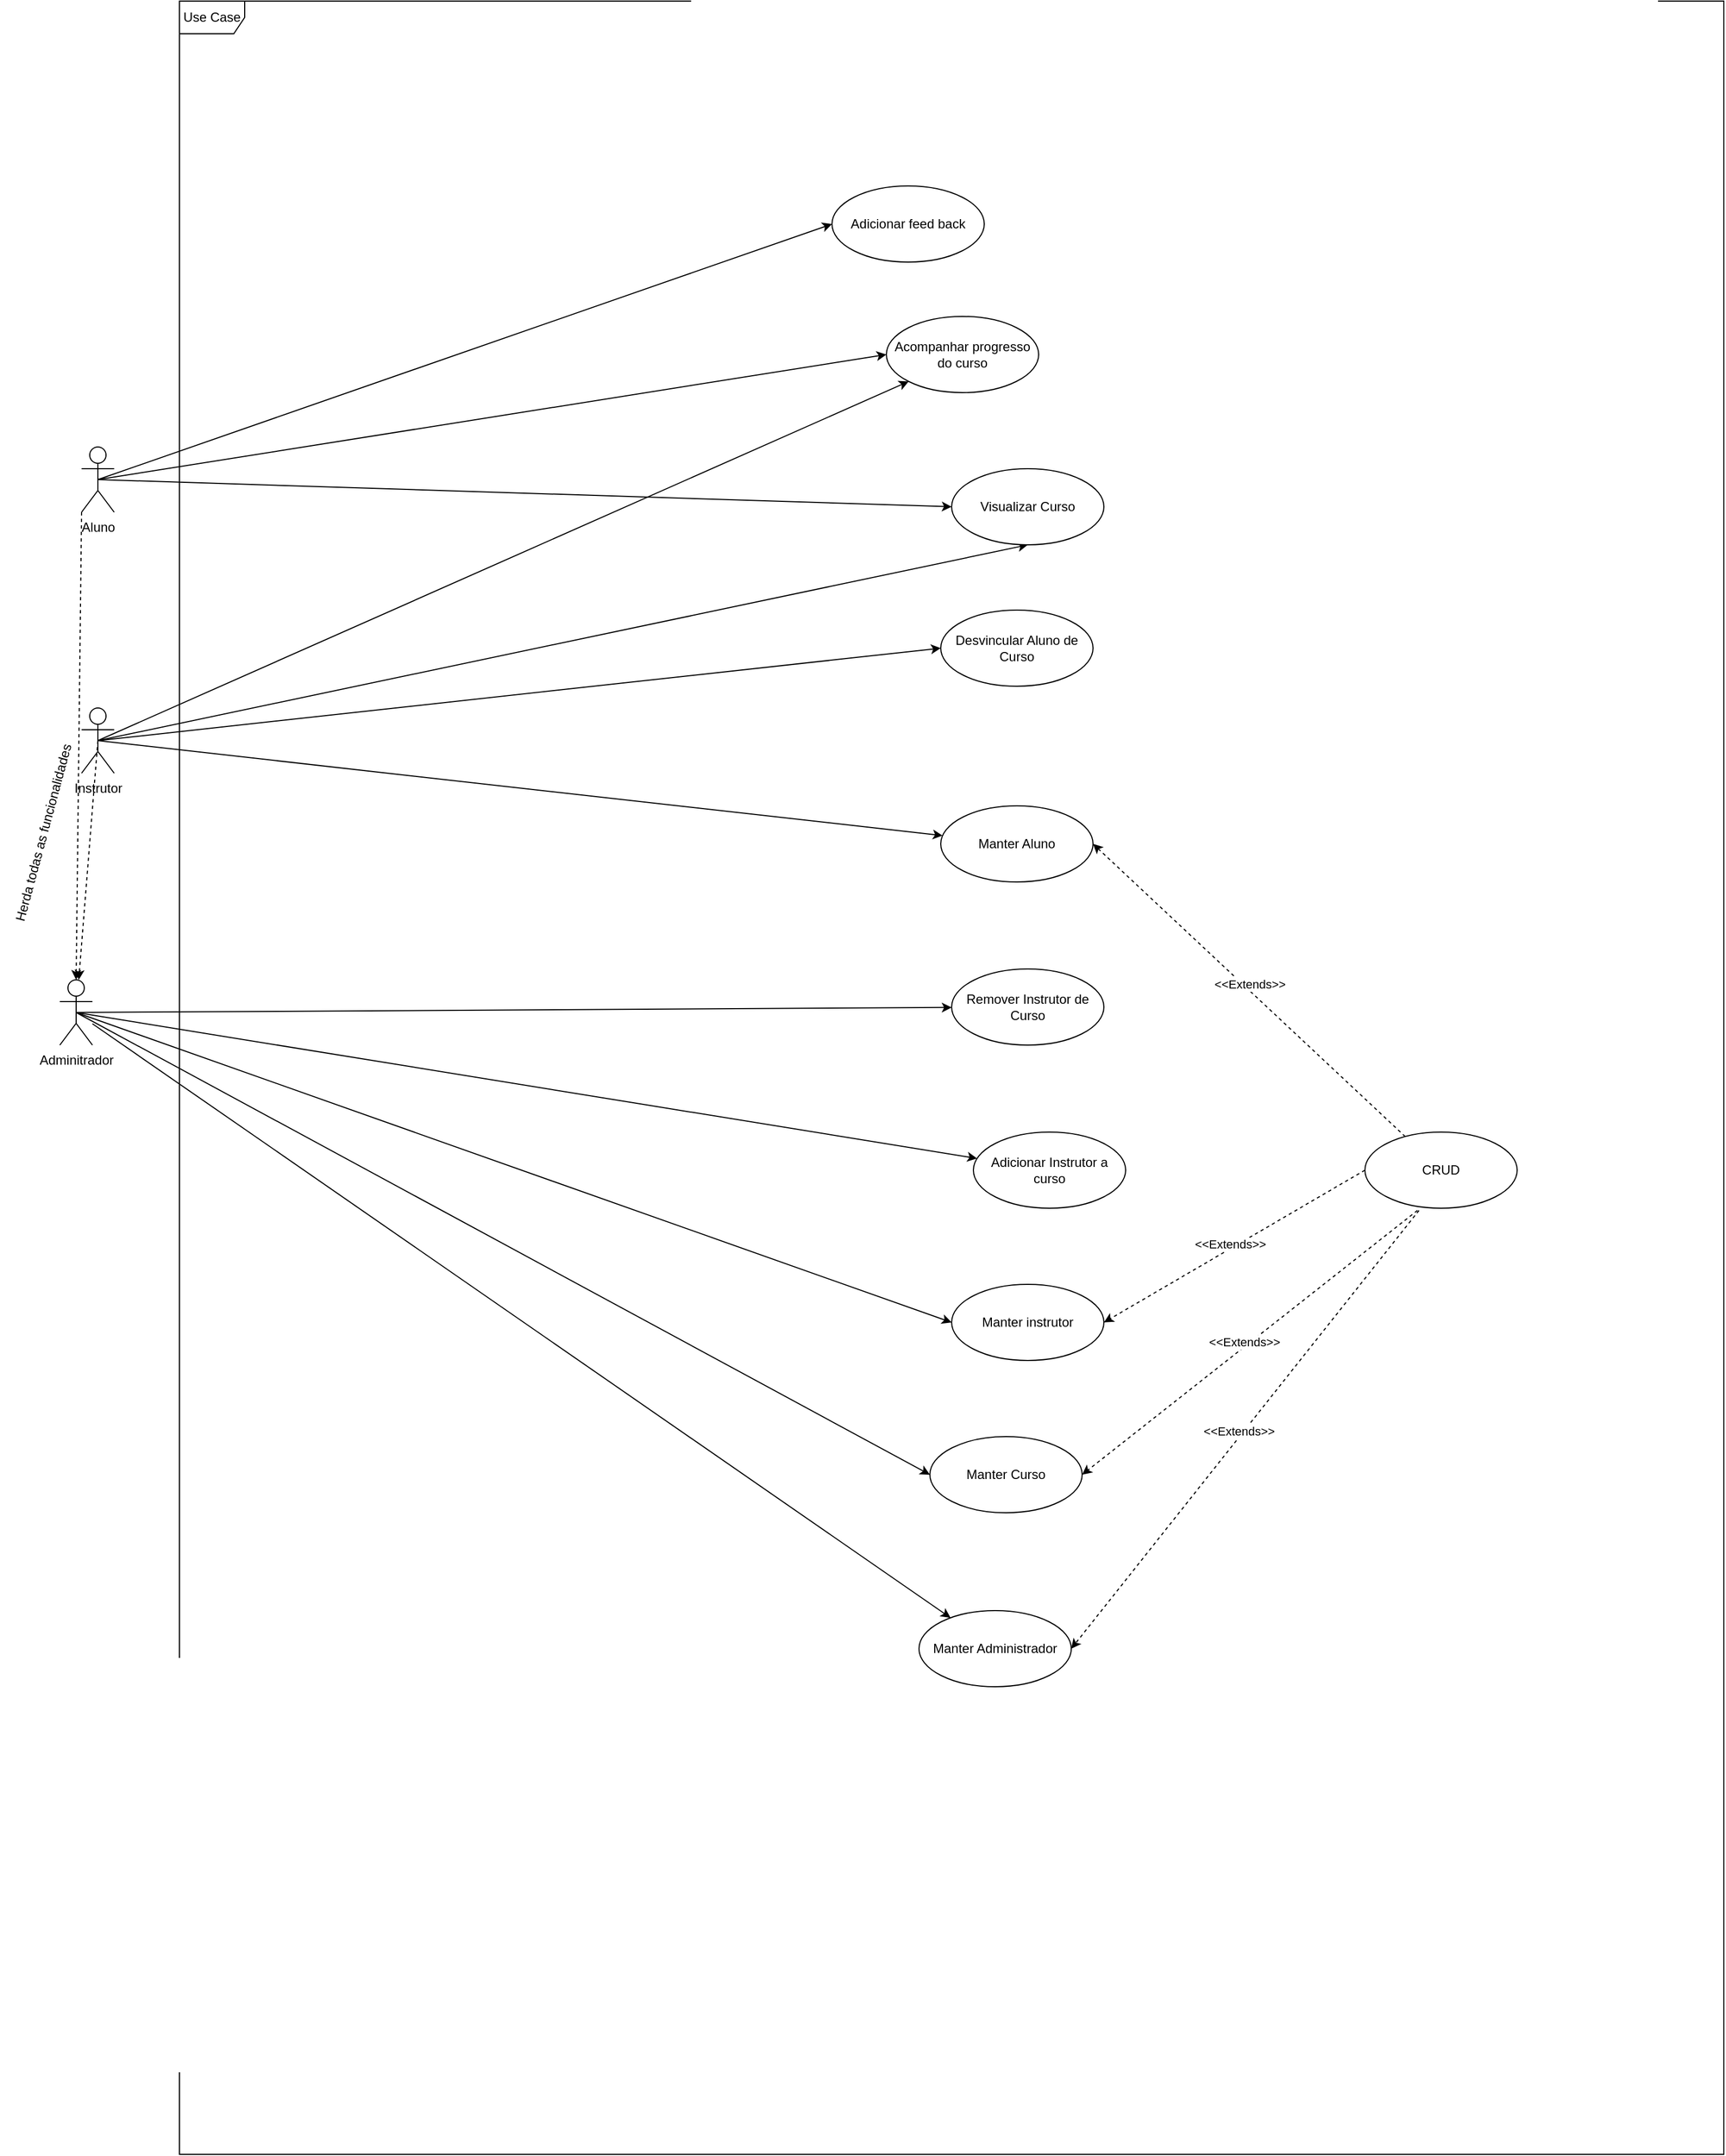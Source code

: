<mxfile version="24.0.6" type="github">
  <diagram name="Página-1" id="y1xjPv5aqaeZIKSTUVZZ">
    <mxGraphModel dx="2901" dy="2211" grid="1" gridSize="10" guides="1" tooltips="1" connect="1" arrows="1" fold="1" page="1" pageScale="1" pageWidth="827" pageHeight="1169" math="0" shadow="0">
      <root>
        <mxCell id="0" />
        <mxCell id="1" parent="0" />
        <mxCell id="SIUPlMjyMP-g4GByRox6-27" style="rounded=0;orthogonalLoop=1;jettySize=auto;html=1;exitX=0.5;exitY=0.5;exitDx=0;exitDy=0;exitPerimeter=0;" parent="1" source="SIUPlMjyMP-g4GByRox6-1" target="SIUPlMjyMP-g4GByRox6-7" edge="1">
          <mxGeometry relative="1" as="geometry" />
        </mxCell>
        <mxCell id="SIUPlMjyMP-g4GByRox6-28" style="rounded=0;orthogonalLoop=1;jettySize=auto;html=1;exitX=0.5;exitY=0.5;exitDx=0;exitDy=0;exitPerimeter=0;dashed=1;endArrow=classic;endFill=1;" parent="1" source="SIUPlMjyMP-g4GByRox6-1" target="SIUPlMjyMP-g4GByRox6-8" edge="1">
          <mxGeometry relative="1" as="geometry" />
        </mxCell>
        <mxCell id="SIUPlMjyMP-g4GByRox6-37" style="rounded=0;orthogonalLoop=1;jettySize=auto;html=1;exitX=0.5;exitY=0.5;exitDx=0;exitDy=0;exitPerimeter=0;entryX=0;entryY=1;entryDx=0;entryDy=0;" parent="1" source="SIUPlMjyMP-g4GByRox6-1" target="SIUPlMjyMP-g4GByRox6-35" edge="1">
          <mxGeometry relative="1" as="geometry">
            <mxPoint x="370" y="-80" as="targetPoint" />
          </mxGeometry>
        </mxCell>
        <mxCell id="Y3lji0eF-XgIv7rcesWd-7" style="rounded=0;orthogonalLoop=1;jettySize=auto;html=1;exitX=0.5;exitY=0.5;exitDx=0;exitDy=0;exitPerimeter=0;entryX=0;entryY=0.5;entryDx=0;entryDy=0;" edge="1" parent="1" source="SIUPlMjyMP-g4GByRox6-1" target="Y3lji0eF-XgIv7rcesWd-3">
          <mxGeometry relative="1" as="geometry" />
        </mxCell>
        <mxCell id="Y3lji0eF-XgIv7rcesWd-18" style="rounded=0;orthogonalLoop=1;jettySize=auto;html=1;exitX=0.5;exitY=0.5;exitDx=0;exitDy=0;exitPerimeter=0;entryX=0.5;entryY=1;entryDx=0;entryDy=0;" edge="1" parent="1" source="SIUPlMjyMP-g4GByRox6-1" target="Y3lji0eF-XgIv7rcesWd-16">
          <mxGeometry relative="1" as="geometry" />
        </mxCell>
        <mxCell id="SIUPlMjyMP-g4GByRox6-1" value="Instrutor&lt;div&gt;&lt;br&gt;&lt;/div&gt;" style="shape=umlActor;verticalLabelPosition=bottom;verticalAlign=top;html=1;outlineConnect=0;" parent="1" vertex="1">
          <mxGeometry x="70" y="210" width="30" height="60" as="geometry" />
        </mxCell>
        <mxCell id="SIUPlMjyMP-g4GByRox6-36" style="rounded=0;orthogonalLoop=1;jettySize=auto;html=1;exitX=0.5;exitY=0.5;exitDx=0;exitDy=0;exitPerimeter=0;entryX=0;entryY=0.5;entryDx=0;entryDy=0;" parent="1" source="SIUPlMjyMP-g4GByRox6-3" target="SIUPlMjyMP-g4GByRox6-35" edge="1">
          <mxGeometry relative="1" as="geometry" />
        </mxCell>
        <mxCell id="Y3lji0eF-XgIv7rcesWd-17" style="rounded=0;orthogonalLoop=1;jettySize=auto;html=1;exitX=0.5;exitY=0.5;exitDx=0;exitDy=0;exitPerimeter=0;entryX=0;entryY=0.5;entryDx=0;entryDy=0;" edge="1" parent="1" source="SIUPlMjyMP-g4GByRox6-3" target="Y3lji0eF-XgIv7rcesWd-16">
          <mxGeometry relative="1" as="geometry" />
        </mxCell>
        <mxCell id="Y3lji0eF-XgIv7rcesWd-20" style="rounded=0;orthogonalLoop=1;jettySize=auto;html=1;exitX=0.5;exitY=0.5;exitDx=0;exitDy=0;exitPerimeter=0;entryX=0;entryY=0.5;entryDx=0;entryDy=0;" edge="1" parent="1" source="SIUPlMjyMP-g4GByRox6-3" target="Y3lji0eF-XgIv7rcesWd-19">
          <mxGeometry relative="1" as="geometry" />
        </mxCell>
        <mxCell id="SIUPlMjyMP-g4GByRox6-3" value="&lt;div&gt;Aluno&lt;/div&gt;" style="shape=umlActor;verticalLabelPosition=bottom;verticalAlign=top;html=1;outlineConnect=0;" parent="1" vertex="1">
          <mxGeometry x="70" y="-30" width="30" height="60" as="geometry" />
        </mxCell>
        <mxCell id="SIUPlMjyMP-g4GByRox6-7" value="Manter Aluno" style="ellipse;whiteSpace=wrap;html=1;" parent="1" vertex="1">
          <mxGeometry x="860" y="300" width="140" height="70" as="geometry" />
        </mxCell>
        <mxCell id="SIUPlMjyMP-g4GByRox6-22" style="rounded=0;orthogonalLoop=1;jettySize=auto;html=1;" parent="1" source="SIUPlMjyMP-g4GByRox6-8" target="SIUPlMjyMP-g4GByRox6-21" edge="1">
          <mxGeometry relative="1" as="geometry">
            <mxPoint x="40" y="370" as="sourcePoint" />
          </mxGeometry>
        </mxCell>
        <mxCell id="SIUPlMjyMP-g4GByRox6-33" style="rounded=0;orthogonalLoop=1;jettySize=auto;html=1;exitX=0.5;exitY=0.5;exitDx=0;exitDy=0;exitPerimeter=0;entryX=0;entryY=0.5;entryDx=0;entryDy=0;" parent="1" source="SIUPlMjyMP-g4GByRox6-8" target="SIUPlMjyMP-g4GByRox6-20" edge="1">
          <mxGeometry relative="1" as="geometry" />
        </mxCell>
        <mxCell id="Y3lji0eF-XgIv7rcesWd-11" style="rounded=0;orthogonalLoop=1;jettySize=auto;html=1;exitX=0.5;exitY=0.5;exitDx=0;exitDy=0;exitPerimeter=0;entryX=0;entryY=0.5;entryDx=0;entryDy=0;" edge="1" parent="1" source="SIUPlMjyMP-g4GByRox6-8" target="Y3lji0eF-XgIv7rcesWd-8">
          <mxGeometry relative="1" as="geometry" />
        </mxCell>
        <mxCell id="Y3lji0eF-XgIv7rcesWd-13" style="rounded=0;orthogonalLoop=1;jettySize=auto;html=1;exitX=0.5;exitY=0.5;exitDx=0;exitDy=0;exitPerimeter=0;" edge="1" parent="1" source="SIUPlMjyMP-g4GByRox6-8" target="Y3lji0eF-XgIv7rcesWd-12">
          <mxGeometry relative="1" as="geometry" />
        </mxCell>
        <mxCell id="Y3lji0eF-XgIv7rcesWd-15" style="rounded=0;orthogonalLoop=1;jettySize=auto;html=1;exitX=0.5;exitY=0.5;exitDx=0;exitDy=0;exitPerimeter=0;" edge="1" parent="1" source="SIUPlMjyMP-g4GByRox6-8" target="Y3lji0eF-XgIv7rcesWd-14">
          <mxGeometry relative="1" as="geometry" />
        </mxCell>
        <mxCell id="SIUPlMjyMP-g4GByRox6-8" value="&lt;div&gt;Adminitrador&lt;/div&gt;" style="shape=umlActor;verticalLabelPosition=bottom;verticalAlign=top;html=1;outlineConnect=0;" parent="1" vertex="1">
          <mxGeometry x="50" y="460" width="30" height="60" as="geometry" />
        </mxCell>
        <mxCell id="SIUPlMjyMP-g4GByRox6-19" value="Use Case" style="shape=umlFrame;whiteSpace=wrap;html=1;pointerEvents=0;" parent="1" vertex="1">
          <mxGeometry x="160" y="-440" width="1420" height="1980" as="geometry" />
        </mxCell>
        <mxCell id="SIUPlMjyMP-g4GByRox6-20" value="Manter instrutor" style="ellipse;whiteSpace=wrap;html=1;" parent="1" vertex="1">
          <mxGeometry x="870" y="740" width="140" height="70" as="geometry" />
        </mxCell>
        <mxCell id="SIUPlMjyMP-g4GByRox6-21" value="Manter Administrador" style="ellipse;whiteSpace=wrap;html=1;" parent="1" vertex="1">
          <mxGeometry x="840" y="1040" width="140" height="70" as="geometry" />
        </mxCell>
        <mxCell id="SIUPlMjyMP-g4GByRox6-30" value="Herda todas as funcionalidades" style="text;html=1;align=center;verticalAlign=middle;resizable=0;points=[];autosize=1;strokeColor=none;fillColor=none;rotation=-75;" parent="1" vertex="1">
          <mxGeometry x="-60" y="310" width="190" height="30" as="geometry" />
        </mxCell>
        <mxCell id="SIUPlMjyMP-g4GByRox6-31" style="rounded=0;orthogonalLoop=1;jettySize=auto;html=1;exitX=0;exitY=1;exitDx=0;exitDy=0;exitPerimeter=0;entryX=0.5;entryY=0;entryDx=0;entryDy=0;entryPerimeter=0;dashed=1;" parent="1" source="SIUPlMjyMP-g4GByRox6-3" target="SIUPlMjyMP-g4GByRox6-8" edge="1">
          <mxGeometry relative="1" as="geometry" />
        </mxCell>
        <mxCell id="SIUPlMjyMP-g4GByRox6-35" value="Acom&lt;span style=&quot;background-color: initial;&quot;&gt;panhar progresso do curso&lt;/span&gt;" style="ellipse;whiteSpace=wrap;html=1;" parent="1" vertex="1">
          <mxGeometry x="810" y="-150" width="140" height="70" as="geometry" />
        </mxCell>
        <mxCell id="Y3lji0eF-XgIv7rcesWd-3" value="Desvincular Aluno de Curso" style="ellipse;whiteSpace=wrap;html=1;" vertex="1" parent="1">
          <mxGeometry x="860" y="120" width="140" height="70" as="geometry" />
        </mxCell>
        <mxCell id="Y3lji0eF-XgIv7rcesWd-8" value="Manter Curso" style="ellipse;whiteSpace=wrap;html=1;" vertex="1" parent="1">
          <mxGeometry x="850" y="880" width="140" height="70" as="geometry" />
        </mxCell>
        <mxCell id="Y3lji0eF-XgIv7rcesWd-12" value="Adicionar Instrutor a curso" style="ellipse;whiteSpace=wrap;html=1;" vertex="1" parent="1">
          <mxGeometry x="890" y="600" width="140" height="70" as="geometry" />
        </mxCell>
        <mxCell id="Y3lji0eF-XgIv7rcesWd-14" value="Remover Instrutor de Curso" style="ellipse;whiteSpace=wrap;html=1;" vertex="1" parent="1">
          <mxGeometry x="870" y="450" width="140" height="70" as="geometry" />
        </mxCell>
        <mxCell id="Y3lji0eF-XgIv7rcesWd-16" value="Visualizar Curso" style="ellipse;whiteSpace=wrap;html=1;" vertex="1" parent="1">
          <mxGeometry x="870" y="-10" width="140" height="70" as="geometry" />
        </mxCell>
        <mxCell id="Y3lji0eF-XgIv7rcesWd-19" value="Adicionar feed back" style="ellipse;whiteSpace=wrap;html=1;" vertex="1" parent="1">
          <mxGeometry x="760" y="-270" width="140" height="70" as="geometry" />
        </mxCell>
        <mxCell id="Y3lji0eF-XgIv7rcesWd-22" style="rounded=0;orthogonalLoop=1;jettySize=auto;html=1;entryX=1;entryY=0.5;entryDx=0;entryDy=0;dashed=1;" edge="1" parent="1" source="Y3lji0eF-XgIv7rcesWd-21" target="SIUPlMjyMP-g4GByRox6-7">
          <mxGeometry relative="1" as="geometry" />
        </mxCell>
        <mxCell id="Y3lji0eF-XgIv7rcesWd-23" value="&amp;lt;&amp;lt;Extends&amp;gt;&amp;gt;" style="edgeLabel;html=1;align=center;verticalAlign=middle;resizable=0;points=[];" vertex="1" connectable="0" parent="Y3lji0eF-XgIv7rcesWd-22">
          <mxGeometry x="0.02" y="-4" relative="1" as="geometry">
            <mxPoint as="offset" />
          </mxGeometry>
        </mxCell>
        <mxCell id="Y3lji0eF-XgIv7rcesWd-21" value="CRUD" style="ellipse;whiteSpace=wrap;html=1;" vertex="1" parent="1">
          <mxGeometry x="1250" y="600" width="140" height="70" as="geometry" />
        </mxCell>
        <mxCell id="Y3lji0eF-XgIv7rcesWd-24" style="rounded=0;orthogonalLoop=1;jettySize=auto;html=1;dashed=1;entryX=1;entryY=0.5;entryDx=0;entryDy=0;exitX=0;exitY=0.5;exitDx=0;exitDy=0;" edge="1" parent="1" source="Y3lji0eF-XgIv7rcesWd-21" target="SIUPlMjyMP-g4GByRox6-20">
          <mxGeometry relative="1" as="geometry">
            <mxPoint x="1412" y="416" as="sourcePoint" />
            <mxPoint x="1030" y="365" as="targetPoint" />
          </mxGeometry>
        </mxCell>
        <mxCell id="Y3lji0eF-XgIv7rcesWd-25" value="&amp;lt;&amp;lt;Extends&amp;gt;&amp;gt;" style="edgeLabel;html=1;align=center;verticalAlign=middle;resizable=0;points=[];" vertex="1" connectable="0" parent="Y3lji0eF-XgIv7rcesWd-24">
          <mxGeometry x="0.02" y="-4" relative="1" as="geometry">
            <mxPoint as="offset" />
          </mxGeometry>
        </mxCell>
        <mxCell id="Y3lji0eF-XgIv7rcesWd-26" style="edgeStyle=orthogonalEdgeStyle;rounded=0;orthogonalLoop=1;jettySize=auto;html=1;exitX=0.5;exitY=1;exitDx=0;exitDy=0;" edge="1" parent="1" source="Y3lji0eF-XgIv7rcesWd-8" target="Y3lji0eF-XgIv7rcesWd-8">
          <mxGeometry relative="1" as="geometry" />
        </mxCell>
        <mxCell id="Y3lji0eF-XgIv7rcesWd-27" style="rounded=0;orthogonalLoop=1;jettySize=auto;html=1;entryX=1;entryY=0.5;entryDx=0;entryDy=0;dashed=1;exitX=0.345;exitY=1.029;exitDx=0;exitDy=0;exitPerimeter=0;" edge="1" parent="1" source="Y3lji0eF-XgIv7rcesWd-21" target="Y3lji0eF-XgIv7rcesWd-8">
          <mxGeometry relative="1" as="geometry">
            <mxPoint x="1422" y="426" as="sourcePoint" />
            <mxPoint x="1040" y="375" as="targetPoint" />
          </mxGeometry>
        </mxCell>
        <mxCell id="Y3lji0eF-XgIv7rcesWd-28" value="&amp;lt;&amp;lt;Extends&amp;gt;&amp;gt;" style="edgeLabel;html=1;align=center;verticalAlign=middle;resizable=0;points=[];" vertex="1" connectable="0" parent="Y3lji0eF-XgIv7rcesWd-27">
          <mxGeometry x="0.02" y="-4" relative="1" as="geometry">
            <mxPoint as="offset" />
          </mxGeometry>
        </mxCell>
        <mxCell id="Y3lji0eF-XgIv7rcesWd-29" style="edgeStyle=orthogonalEdgeStyle;rounded=0;orthogonalLoop=1;jettySize=auto;html=1;exitX=0.5;exitY=1;exitDx=0;exitDy=0;" edge="1" parent="1" source="Y3lji0eF-XgIv7rcesWd-12" target="Y3lji0eF-XgIv7rcesWd-12">
          <mxGeometry relative="1" as="geometry" />
        </mxCell>
        <mxCell id="Y3lji0eF-XgIv7rcesWd-31" style="rounded=0;orthogonalLoop=1;jettySize=auto;html=1;entryX=1;entryY=0.5;entryDx=0;entryDy=0;dashed=1;exitX=0.355;exitY=1.029;exitDx=0;exitDy=0;exitPerimeter=0;" edge="1" parent="1" source="Y3lji0eF-XgIv7rcesWd-21" target="SIUPlMjyMP-g4GByRox6-21">
          <mxGeometry relative="1" as="geometry">
            <mxPoint x="1432" y="436" as="sourcePoint" />
            <mxPoint x="1050" y="385" as="targetPoint" />
          </mxGeometry>
        </mxCell>
        <mxCell id="Y3lji0eF-XgIv7rcesWd-32" value="&amp;lt;&amp;lt;Extends&amp;gt;&amp;gt;" style="edgeLabel;html=1;align=center;verticalAlign=middle;resizable=0;points=[];" vertex="1" connectable="0" parent="Y3lji0eF-XgIv7rcesWd-31">
          <mxGeometry x="0.02" y="-4" relative="1" as="geometry">
            <mxPoint as="offset" />
          </mxGeometry>
        </mxCell>
      </root>
    </mxGraphModel>
  </diagram>
</mxfile>
